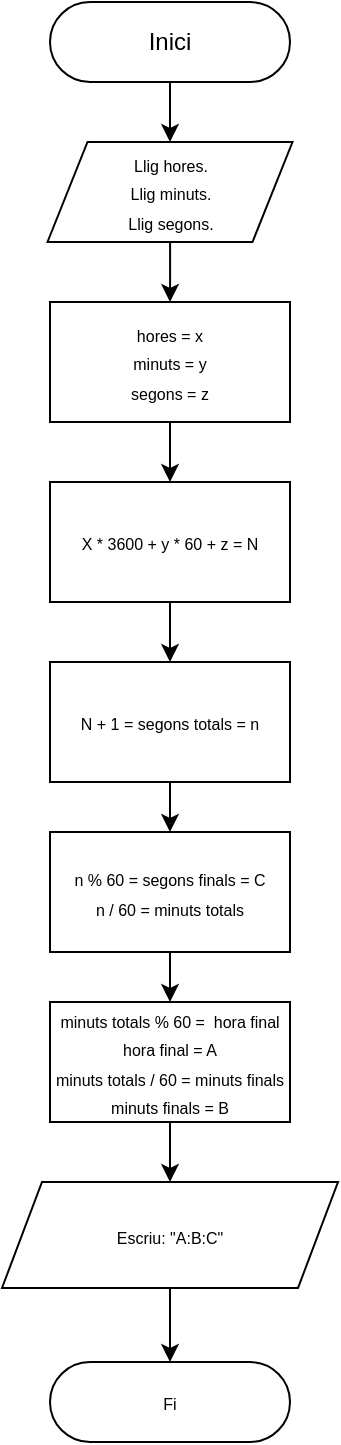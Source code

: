 <mxfile version="15.2.7" type="device"><diagram id="eKIWjSdP0dYl6xrOI0_O" name="Page-1"><mxGraphModel dx="673" dy="584" grid="1" gridSize="10" guides="1" tooltips="1" connect="1" arrows="1" fold="1" page="1" pageScale="1" pageWidth="583" pageHeight="827" math="0" shadow="0"><root><mxCell id="0"/><mxCell id="1" parent="0"/><mxCell id="lYKIDzgybNfmzv4iFpAt-2" style="edgeStyle=orthogonalEdgeStyle;rounded=0;orthogonalLoop=1;jettySize=auto;html=1;entryX=0.5;entryY=0;entryDx=0;entryDy=0;" edge="1" parent="1" source="lYKIDzgybNfmzv4iFpAt-1" target="lYKIDzgybNfmzv4iFpAt-3"><mxGeometry relative="1" as="geometry"><mxPoint x="300" y="90" as="targetPoint"/></mxGeometry></mxCell><mxCell id="lYKIDzgybNfmzv4iFpAt-1" value="Inici" style="rounded=1;whiteSpace=wrap;html=1;arcSize=50;" vertex="1" parent="1"><mxGeometry x="240" width="120" height="40" as="geometry"/></mxCell><mxCell id="lYKIDzgybNfmzv4iFpAt-4" style="edgeStyle=orthogonalEdgeStyle;rounded=0;orthogonalLoop=1;jettySize=auto;html=1;" edge="1" parent="1" source="lYKIDzgybNfmzv4iFpAt-3" target="lYKIDzgybNfmzv4iFpAt-5"><mxGeometry relative="1" as="geometry"><mxPoint x="300" y="160" as="targetPoint"/></mxGeometry></mxCell><mxCell id="lYKIDzgybNfmzv4iFpAt-3" value="&lt;font style=&quot;font-size: 8px&quot;&gt;Llig hores.&lt;br&gt;Llig minuts.&lt;br&gt;Llig segons.&lt;br&gt;&lt;/font&gt;" style="shape=parallelogram;perimeter=parallelogramPerimeter;whiteSpace=wrap;html=1;fixedSize=1;" vertex="1" parent="1"><mxGeometry x="238.75" y="70" width="122.5" height="50" as="geometry"/></mxCell><mxCell id="lYKIDzgybNfmzv4iFpAt-6" style="edgeStyle=orthogonalEdgeStyle;rounded=0;orthogonalLoop=1;jettySize=auto;html=1;" edge="1" parent="1" source="lYKIDzgybNfmzv4iFpAt-5" target="lYKIDzgybNfmzv4iFpAt-7"><mxGeometry relative="1" as="geometry"><mxPoint x="300" y="250" as="targetPoint"/></mxGeometry></mxCell><mxCell id="lYKIDzgybNfmzv4iFpAt-5" value="&lt;font style=&quot;font-size: 8px&quot;&gt;hores = x&lt;br&gt;minuts = y&lt;br&gt;segons = z&lt;br&gt;&lt;/font&gt;" style="rounded=0;whiteSpace=wrap;html=1;" vertex="1" parent="1"><mxGeometry x="240" y="150" width="120" height="60" as="geometry"/></mxCell><mxCell id="lYKIDzgybNfmzv4iFpAt-8" style="edgeStyle=orthogonalEdgeStyle;rounded=0;orthogonalLoop=1;jettySize=auto;html=1;" edge="1" parent="1" source="lYKIDzgybNfmzv4iFpAt-7" target="lYKIDzgybNfmzv4iFpAt-9"><mxGeometry relative="1" as="geometry"><mxPoint x="300" y="330" as="targetPoint"/></mxGeometry></mxCell><mxCell id="lYKIDzgybNfmzv4iFpAt-7" value="&lt;font style=&quot;font-size: 8px&quot;&gt;X * 3600 + y * 60 + z = N&lt;/font&gt;" style="rounded=0;whiteSpace=wrap;html=1;" vertex="1" parent="1"><mxGeometry x="240" y="240" width="120" height="60" as="geometry"/></mxCell><mxCell id="lYKIDzgybNfmzv4iFpAt-10" style="edgeStyle=orthogonalEdgeStyle;rounded=0;orthogonalLoop=1;jettySize=auto;html=1;" edge="1" parent="1" source="lYKIDzgybNfmzv4iFpAt-9" target="lYKIDzgybNfmzv4iFpAt-11"><mxGeometry relative="1" as="geometry"><mxPoint x="300" y="430" as="targetPoint"/></mxGeometry></mxCell><mxCell id="lYKIDzgybNfmzv4iFpAt-9" value="&lt;font style=&quot;font-size: 8px&quot;&gt;N + 1 = segons totals = n&lt;/font&gt;" style="rounded=0;whiteSpace=wrap;html=1;" vertex="1" parent="1"><mxGeometry x="240" y="330" width="120" height="60" as="geometry"/></mxCell><mxCell id="lYKIDzgybNfmzv4iFpAt-12" style="edgeStyle=orthogonalEdgeStyle;rounded=0;orthogonalLoop=1;jettySize=auto;html=1;entryX=0.5;entryY=0;entryDx=0;entryDy=0;" edge="1" parent="1" source="lYKIDzgybNfmzv4iFpAt-11" target="lYKIDzgybNfmzv4iFpAt-15"><mxGeometry relative="1" as="geometry"><mxPoint x="300" y="500.0" as="targetPoint"/></mxGeometry></mxCell><mxCell id="lYKIDzgybNfmzv4iFpAt-11" value="&lt;font style=&quot;font-size: 8px&quot;&gt;n % 60 = segons finals = C&lt;br&gt;n / 60 = minuts totals&lt;br&gt;&lt;/font&gt;" style="rounded=0;whiteSpace=wrap;html=1;" vertex="1" parent="1"><mxGeometry x="240" y="415" width="120" height="60" as="geometry"/></mxCell><mxCell id="lYKIDzgybNfmzv4iFpAt-16" style="edgeStyle=orthogonalEdgeStyle;rounded=0;orthogonalLoop=1;jettySize=auto;html=1;entryX=0.5;entryY=0;entryDx=0;entryDy=0;entryPerimeter=0;" edge="1" parent="1" source="lYKIDzgybNfmzv4iFpAt-15" target="lYKIDzgybNfmzv4iFpAt-20"><mxGeometry relative="1" as="geometry"><mxPoint x="299.931" y="680.0" as="targetPoint"/></mxGeometry></mxCell><mxCell id="lYKIDzgybNfmzv4iFpAt-15" value="&lt;font style=&quot;font-size: 8px&quot;&gt;minuts totals % 60 =&amp;nbsp; hora final&lt;br&gt;hora final = A&lt;br&gt;minuts totals / 60 = minuts finals&lt;br&gt;minuts finals = B&lt;br&gt;&lt;/font&gt;" style="rounded=0;whiteSpace=wrap;html=1;" vertex="1" parent="1"><mxGeometry x="240" y="500" width="120" height="60" as="geometry"/></mxCell><mxCell id="lYKIDzgybNfmzv4iFpAt-21" style="edgeStyle=orthogonalEdgeStyle;rounded=0;orthogonalLoop=1;jettySize=auto;html=1;" edge="1" parent="1" source="lYKIDzgybNfmzv4iFpAt-20" target="lYKIDzgybNfmzv4iFpAt-22"><mxGeometry relative="1" as="geometry"><mxPoint x="300" y="880" as="targetPoint"/></mxGeometry></mxCell><mxCell id="lYKIDzgybNfmzv4iFpAt-20" value="&lt;font style=&quot;font-size: 8px&quot;&gt;Escriu: &quot;A:B:C&quot;&lt;/font&gt;" style="shape=parallelogram;perimeter=parallelogramPerimeter;whiteSpace=wrap;html=1;fixedSize=1;" vertex="1" parent="1"><mxGeometry x="216" y="590" width="168" height="53" as="geometry"/></mxCell><mxCell id="lYKIDzgybNfmzv4iFpAt-22" value="&lt;font style=&quot;font-size: 8px&quot;&gt;Fi&lt;/font&gt;" style="rounded=1;whiteSpace=wrap;html=1;arcSize=50;" vertex="1" parent="1"><mxGeometry x="240" y="680" width="120" height="40" as="geometry"/></mxCell></root></mxGraphModel></diagram></mxfile>